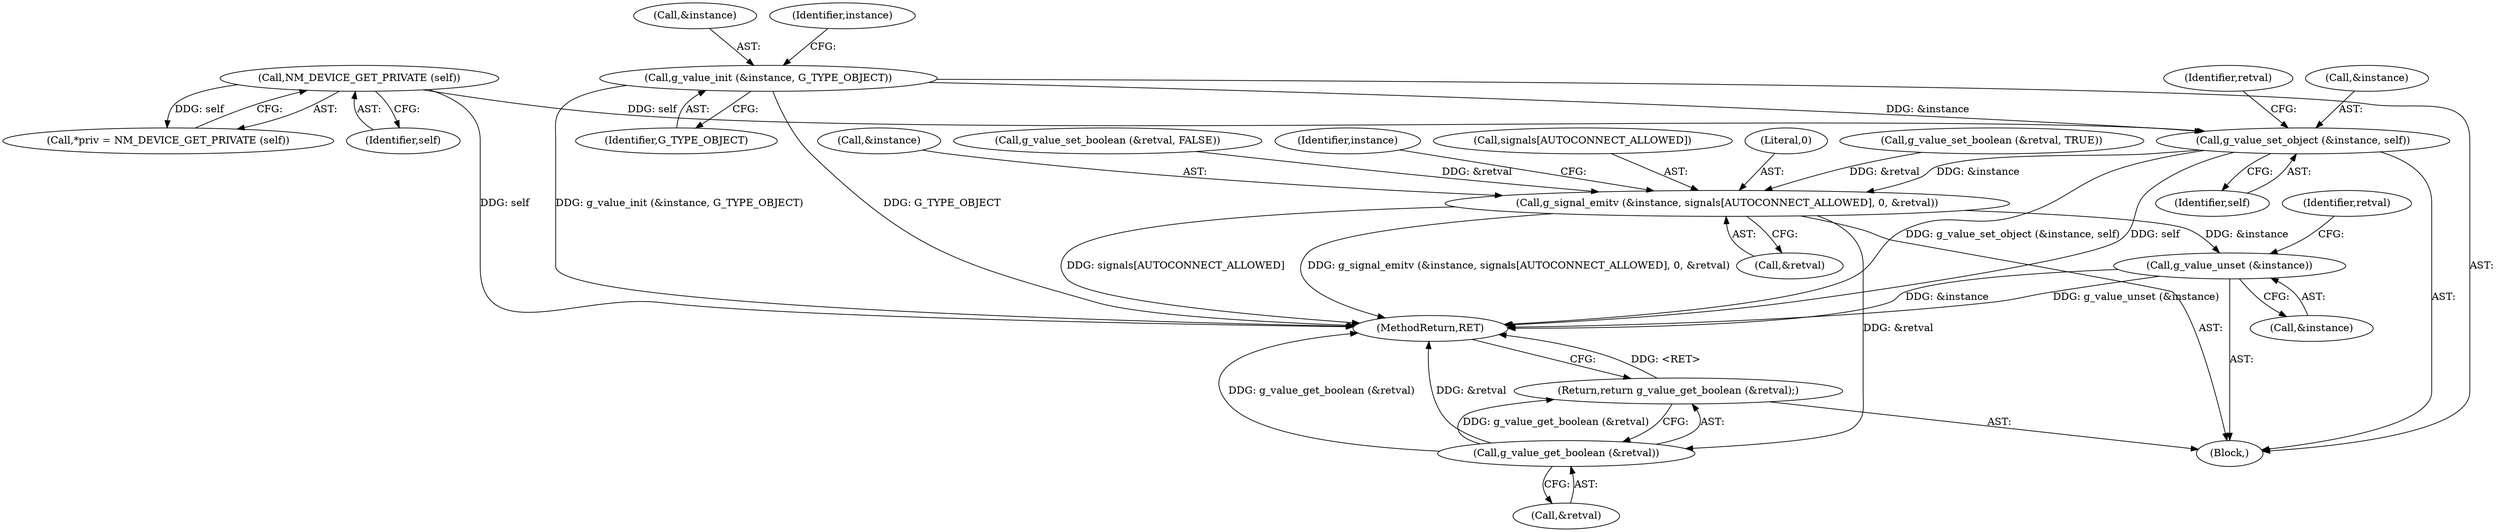 digraph "0_NetworkManager_d5fc88e573fa58b93034b04d35a2454f5d28cad9@pointer" {
"1002723" [label="(Call,g_value_set_object (&instance, self))"];
"1002719" [label="(Call,g_value_init (&instance, G_TYPE_OBJECT))"];
"1002696" [label="(Call,NM_DEVICE_GET_PRIVATE (self))"];
"1002744" [label="(Call,g_signal_emitv (&instance, signals[AUTOCONNECT_ALLOWED], 0, &retval))"];
"1002753" [label="(Call,g_value_unset (&instance))"];
"1002757" [label="(Call,g_value_get_boolean (&retval))"];
"1002756" [label="(Return,return g_value_get_boolean (&retval);)"];
"1002757" [label="(Call,g_value_get_boolean (&retval))"];
"1002754" [label="(Call,&instance)"];
"1002735" [label="(Call,g_value_set_boolean (&retval, TRUE))"];
"1002745" [label="(Call,&instance)"];
"1002740" [label="(Call,g_value_set_boolean (&retval, FALSE))"];
"1002720" [label="(Call,&instance)"];
"1002726" [label="(Identifier,self)"];
"1002753" [label="(Call,g_value_unset (&instance))"];
"1002729" [label="(Identifier,retval)"];
"1002696" [label="(Call,NM_DEVICE_GET_PRIVATE (self))"];
"1002692" [label="(Block,)"];
"1002697" [label="(Identifier,self)"];
"1002758" [label="(Call,&retval)"];
"1002724" [label="(Call,&instance)"];
"1002759" [label="(Identifier,retval)"];
"1002755" [label="(Identifier,instance)"];
"1002723" [label="(Call,g_value_set_object (&instance, self))"];
"1002722" [label="(Identifier,G_TYPE_OBJECT)"];
"1002747" [label="(Call,signals[AUTOCONNECT_ALLOWED])"];
"1002750" [label="(Literal,0)"];
"1002719" [label="(Call,g_value_init (&instance, G_TYPE_OBJECT))"];
"1002694" [label="(Call,*priv = NM_DEVICE_GET_PRIVATE (self))"];
"1002751" [label="(Call,&retval)"];
"1002725" [label="(Identifier,instance)"];
"1007368" [label="(MethodReturn,RET)"];
"1002744" [label="(Call,g_signal_emitv (&instance, signals[AUTOCONNECT_ALLOWED], 0, &retval))"];
"1002756" [label="(Return,return g_value_get_boolean (&retval);)"];
"1002723" -> "1002692"  [label="AST: "];
"1002723" -> "1002726"  [label="CFG: "];
"1002724" -> "1002723"  [label="AST: "];
"1002726" -> "1002723"  [label="AST: "];
"1002729" -> "1002723"  [label="CFG: "];
"1002723" -> "1007368"  [label="DDG: g_value_set_object (&instance, self)"];
"1002723" -> "1007368"  [label="DDG: self"];
"1002719" -> "1002723"  [label="DDG: &instance"];
"1002696" -> "1002723"  [label="DDG: self"];
"1002723" -> "1002744"  [label="DDG: &instance"];
"1002719" -> "1002692"  [label="AST: "];
"1002719" -> "1002722"  [label="CFG: "];
"1002720" -> "1002719"  [label="AST: "];
"1002722" -> "1002719"  [label="AST: "];
"1002725" -> "1002719"  [label="CFG: "];
"1002719" -> "1007368"  [label="DDG: G_TYPE_OBJECT"];
"1002719" -> "1007368"  [label="DDG: g_value_init (&instance, G_TYPE_OBJECT)"];
"1002696" -> "1002694"  [label="AST: "];
"1002696" -> "1002697"  [label="CFG: "];
"1002697" -> "1002696"  [label="AST: "];
"1002694" -> "1002696"  [label="CFG: "];
"1002696" -> "1007368"  [label="DDG: self"];
"1002696" -> "1002694"  [label="DDG: self"];
"1002744" -> "1002692"  [label="AST: "];
"1002744" -> "1002751"  [label="CFG: "];
"1002745" -> "1002744"  [label="AST: "];
"1002747" -> "1002744"  [label="AST: "];
"1002750" -> "1002744"  [label="AST: "];
"1002751" -> "1002744"  [label="AST: "];
"1002755" -> "1002744"  [label="CFG: "];
"1002744" -> "1007368"  [label="DDG: signals[AUTOCONNECT_ALLOWED]"];
"1002744" -> "1007368"  [label="DDG: g_signal_emitv (&instance, signals[AUTOCONNECT_ALLOWED], 0, &retval)"];
"1002740" -> "1002744"  [label="DDG: &retval"];
"1002735" -> "1002744"  [label="DDG: &retval"];
"1002744" -> "1002753"  [label="DDG: &instance"];
"1002744" -> "1002757"  [label="DDG: &retval"];
"1002753" -> "1002692"  [label="AST: "];
"1002753" -> "1002754"  [label="CFG: "];
"1002754" -> "1002753"  [label="AST: "];
"1002759" -> "1002753"  [label="CFG: "];
"1002753" -> "1007368"  [label="DDG: &instance"];
"1002753" -> "1007368"  [label="DDG: g_value_unset (&instance)"];
"1002757" -> "1002756"  [label="AST: "];
"1002757" -> "1002758"  [label="CFG: "];
"1002758" -> "1002757"  [label="AST: "];
"1002756" -> "1002757"  [label="CFG: "];
"1002757" -> "1007368"  [label="DDG: g_value_get_boolean (&retval)"];
"1002757" -> "1007368"  [label="DDG: &retval"];
"1002757" -> "1002756"  [label="DDG: g_value_get_boolean (&retval)"];
"1002756" -> "1002692"  [label="AST: "];
"1007368" -> "1002756"  [label="CFG: "];
"1002756" -> "1007368"  [label="DDG: <RET>"];
}
